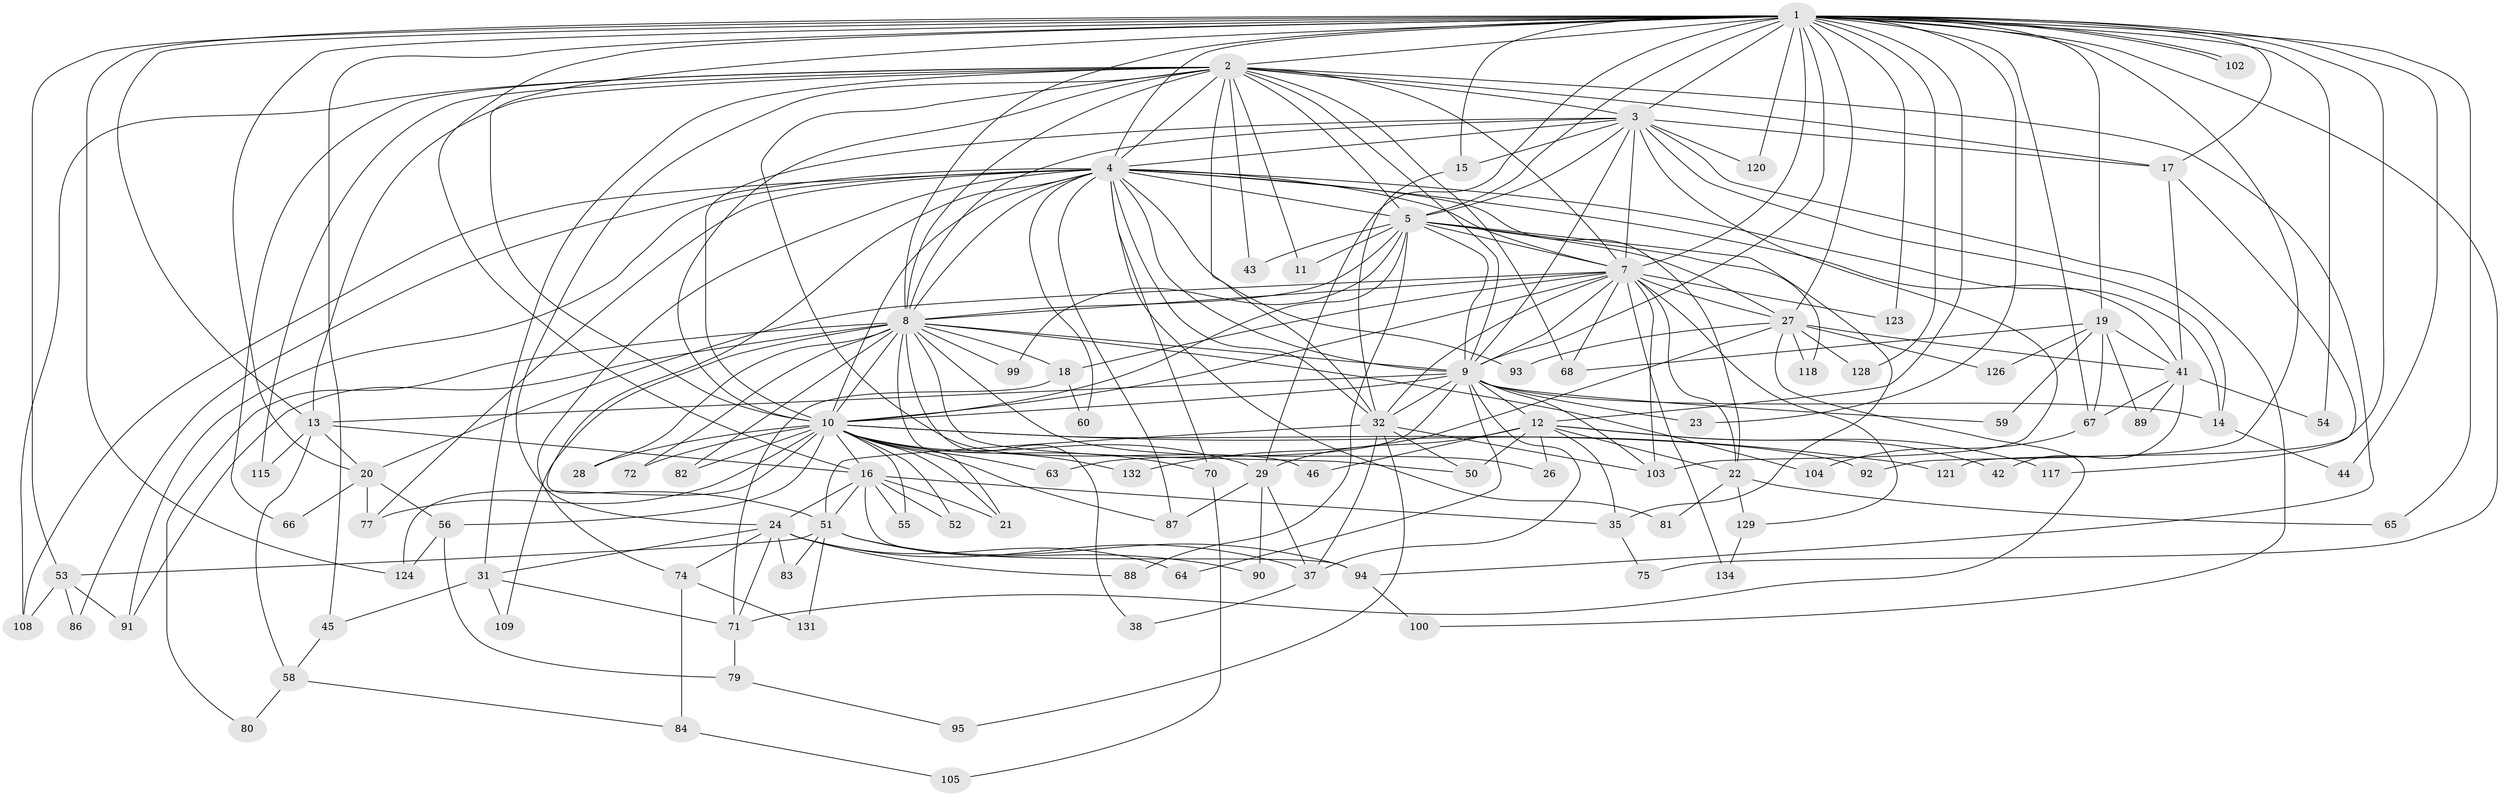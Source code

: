 // original degree distribution, {24: 0.007462686567164179, 22: 0.007462686567164179, 14: 0.007462686567164179, 26: 0.014925373134328358, 17: 0.007462686567164179, 21: 0.007462686567164179, 20: 0.014925373134328358, 19: 0.007462686567164179, 2: 0.5149253731343284, 10: 0.014925373134328358, 7: 0.007462686567164179, 4: 0.11940298507462686, 3: 0.16417910447761194, 6: 0.04477611940298507, 8: 0.014925373134328358, 5: 0.04477611940298507}
// Generated by graph-tools (version 1.1) at 2025/11/02/27/25 16:11:07]
// undirected, 97 vertices, 242 edges
graph export_dot {
graph [start="1"]
  node [color=gray90,style=filled];
  1 [super="+6"];
  2 [super="+98"];
  3 [super="+116"];
  4 [super="+69"];
  5 [super="+39"];
  7 [super="+40"];
  8 [super="+57"];
  9 [super="+111"];
  10 [super="+96"];
  11;
  12 [super="+25"];
  13 [super="+78"];
  14 [super="+119"];
  15;
  16 [super="+30"];
  17 [super="+33"];
  18;
  19 [super="+122"];
  20 [super="+47"];
  21 [super="+36"];
  22 [super="+34"];
  23;
  24 [super="+61"];
  26;
  27 [super="+127"];
  28;
  29 [super="+76"];
  31 [super="+97"];
  32 [super="+48"];
  35 [super="+133"];
  37 [super="+110"];
  38;
  41 [super="+49"];
  42;
  43;
  44;
  45;
  46;
  50;
  51 [super="+62"];
  52;
  53;
  54;
  55;
  56;
  58;
  59;
  60;
  63;
  64;
  65;
  66;
  67 [super="+85"];
  68 [super="+125"];
  70 [super="+101"];
  71 [super="+73"];
  72;
  74 [super="+114"];
  75;
  77 [super="+107"];
  79;
  80;
  81;
  82;
  83;
  84;
  86;
  87;
  88;
  89;
  90;
  91 [super="+113"];
  92;
  93;
  94;
  95;
  99;
  100;
  102;
  103 [super="+106"];
  104;
  105;
  108 [super="+112"];
  109;
  115;
  117;
  118;
  120;
  121;
  123;
  124 [super="+130"];
  126;
  128;
  129;
  131;
  132;
  134;
  1 -- 2 [weight=2];
  1 -- 3 [weight=2];
  1 -- 4 [weight=2];
  1 -- 5 [weight=2];
  1 -- 7 [weight=2];
  1 -- 8 [weight=2];
  1 -- 9 [weight=2];
  1 -- 10 [weight=2];
  1 -- 12 [weight=2];
  1 -- 19 [weight=2];
  1 -- 20;
  1 -- 29;
  1 -- 44;
  1 -- 45;
  1 -- 53;
  1 -- 67;
  1 -- 75;
  1 -- 92;
  1 -- 102;
  1 -- 102;
  1 -- 121;
  1 -- 123;
  1 -- 128;
  1 -- 65;
  1 -- 13;
  1 -- 15;
  1 -- 17;
  1 -- 23;
  1 -- 27;
  1 -- 54;
  1 -- 120;
  1 -- 124;
  1 -- 16;
  2 -- 3;
  2 -- 4;
  2 -- 5;
  2 -- 7;
  2 -- 8;
  2 -- 9;
  2 -- 10;
  2 -- 11;
  2 -- 13;
  2 -- 24;
  2 -- 31;
  2 -- 43;
  2 -- 46;
  2 -- 66;
  2 -- 68;
  2 -- 108;
  2 -- 115;
  2 -- 94;
  2 -- 17;
  2 -- 32;
  3 -- 4;
  3 -- 5;
  3 -- 7;
  3 -- 8;
  3 -- 9;
  3 -- 10;
  3 -- 15;
  3 -- 17;
  3 -- 100;
  3 -- 14;
  3 -- 120;
  3 -- 103;
  4 -- 5 [weight=2];
  4 -- 7;
  4 -- 8;
  4 -- 9;
  4 -- 10;
  4 -- 14;
  4 -- 22;
  4 -- 41;
  4 -- 51;
  4 -- 60;
  4 -- 70 [weight=2];
  4 -- 74;
  4 -- 77;
  4 -- 81;
  4 -- 86;
  4 -- 87;
  4 -- 91;
  4 -- 93;
  4 -- 108;
  4 -- 32;
  5 -- 7;
  5 -- 8;
  5 -- 9;
  5 -- 10;
  5 -- 11;
  5 -- 27;
  5 -- 43;
  5 -- 88;
  5 -- 99;
  5 -- 118;
  5 -- 35;
  7 -- 8;
  7 -- 9;
  7 -- 10;
  7 -- 18;
  7 -- 22;
  7 -- 32;
  7 -- 103;
  7 -- 123;
  7 -- 129;
  7 -- 134;
  7 -- 68;
  7 -- 27 [weight=2];
  7 -- 20;
  8 -- 9;
  8 -- 10;
  8 -- 18;
  8 -- 21;
  8 -- 26;
  8 -- 28;
  8 -- 38;
  8 -- 72;
  8 -- 80;
  8 -- 82;
  8 -- 91;
  8 -- 109;
  8 -- 50;
  8 -- 99;
  8 -- 104;
  9 -- 10;
  9 -- 12;
  9 -- 14;
  9 -- 23;
  9 -- 37;
  9 -- 59;
  9 -- 63;
  9 -- 64;
  9 -- 32;
  9 -- 13;
  9 -- 103;
  10 -- 16;
  10 -- 21;
  10 -- 28;
  10 -- 52;
  10 -- 55;
  10 -- 56;
  10 -- 63;
  10 -- 70;
  10 -- 72;
  10 -- 77;
  10 -- 82;
  10 -- 92;
  10 -- 121;
  10 -- 132;
  10 -- 124;
  10 -- 29;
  10 -- 87;
  12 -- 26;
  12 -- 29;
  12 -- 35;
  12 -- 42;
  12 -- 50;
  12 -- 117;
  12 -- 22;
  12 -- 46;
  13 -- 16;
  13 -- 20;
  13 -- 58;
  13 -- 115;
  14 -- 44;
  15 -- 32;
  16 -- 24;
  16 -- 35;
  16 -- 52;
  16 -- 51;
  16 -- 55;
  16 -- 94;
  16 -- 21;
  17 -- 117;
  17 -- 41;
  18 -- 60;
  18 -- 71;
  19 -- 59;
  19 -- 67;
  19 -- 68;
  19 -- 89;
  19 -- 126;
  19 -- 41;
  20 -- 66;
  20 -- 56;
  20 -- 77;
  22 -- 81;
  22 -- 65;
  22 -- 129;
  24 -- 31;
  24 -- 71;
  24 -- 74;
  24 -- 83;
  24 -- 88;
  24 -- 64;
  24 -- 37;
  27 -- 41;
  27 -- 71;
  27 -- 93;
  27 -- 118;
  27 -- 126;
  27 -- 128;
  27 -- 132;
  29 -- 87;
  29 -- 90;
  29 -- 37;
  31 -- 45;
  31 -- 109;
  31 -- 71;
  32 -- 37;
  32 -- 51;
  32 -- 50;
  32 -- 103;
  32 -- 95;
  35 -- 75;
  37 -- 38;
  41 -- 42;
  41 -- 54;
  41 -- 67;
  41 -- 89;
  45 -- 58;
  51 -- 53;
  51 -- 83;
  51 -- 94;
  51 -- 90;
  51 -- 131;
  53 -- 86;
  53 -- 108;
  53 -- 91;
  56 -- 79;
  56 -- 124;
  58 -- 80;
  58 -- 84;
  67 -- 104;
  70 -- 105;
  71 -- 79;
  74 -- 84;
  74 -- 131;
  79 -- 95;
  84 -- 105;
  94 -- 100;
  129 -- 134;
}
